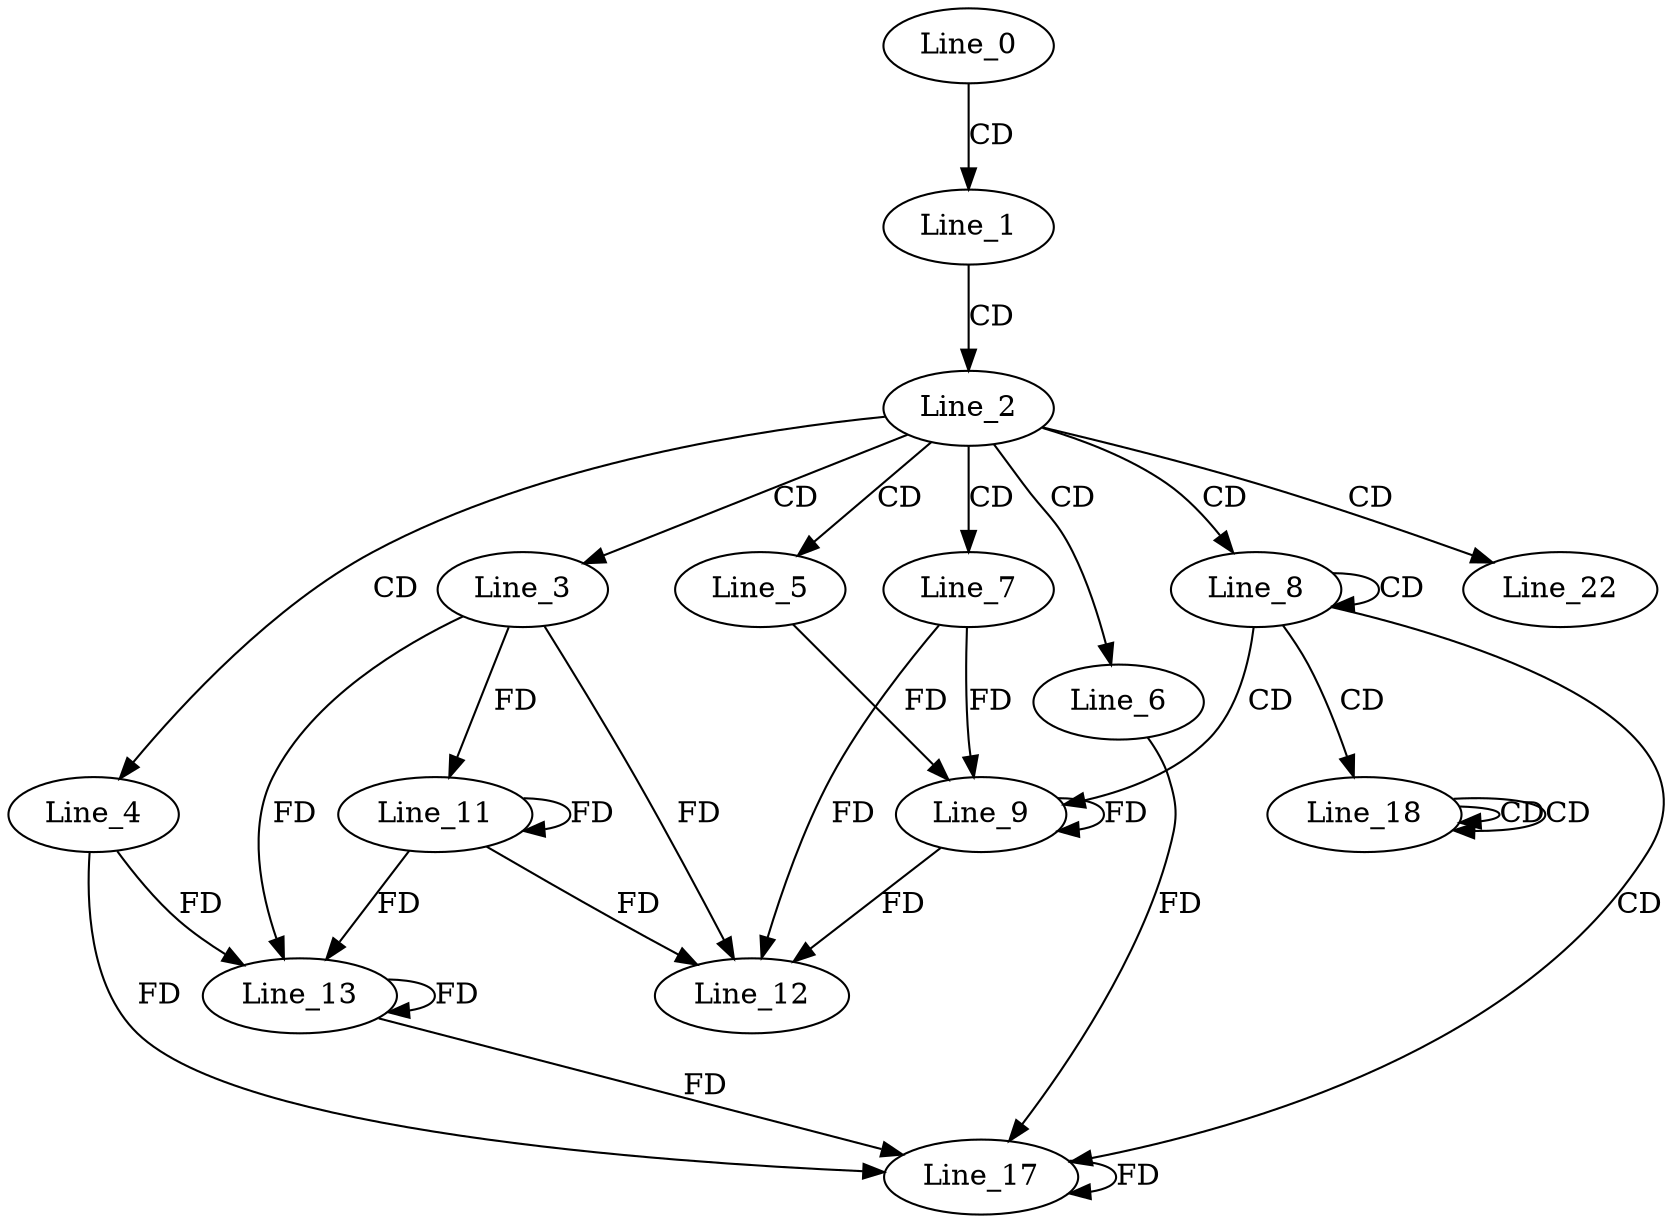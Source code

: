 digraph G {
  Line_0;
  Line_1;
  Line_2;
  Line_3;
  Line_4;
  Line_5;
  Line_6;
  Line_7;
  Line_8;
  Line_9;
  Line_9;
  Line_11;
  Line_11;
  Line_12;
  Line_12;
  Line_12;
  Line_13;
  Line_13;
  Line_17;
  Line_17;
  Line_18;
  Line_18;
  Line_18;
  Line_22;
  Line_0 -> Line_1 [ label="CD" ];
  Line_1 -> Line_2 [ label="CD" ];
  Line_2 -> Line_3 [ label="CD" ];
  Line_2 -> Line_4 [ label="CD" ];
  Line_2 -> Line_5 [ label="CD" ];
  Line_2 -> Line_6 [ label="CD" ];
  Line_2 -> Line_7 [ label="CD" ];
  Line_2 -> Line_8 [ label="CD" ];
  Line_8 -> Line_8 [ label="CD" ];
  Line_8 -> Line_9 [ label="CD" ];
  Line_9 -> Line_9 [ label="FD" ];
  Line_7 -> Line_9 [ label="FD" ];
  Line_5 -> Line_9 [ label="FD" ];
  Line_11 -> Line_11 [ label="FD" ];
  Line_3 -> Line_11 [ label="FD" ];
  Line_11 -> Line_12 [ label="FD" ];
  Line_3 -> Line_12 [ label="FD" ];
  Line_9 -> Line_12 [ label="FD" ];
  Line_7 -> Line_12 [ label="FD" ];
  Line_13 -> Line_13 [ label="FD" ];
  Line_4 -> Line_13 [ label="FD" ];
  Line_11 -> Line_13 [ label="FD" ];
  Line_3 -> Line_13 [ label="FD" ];
  Line_8 -> Line_17 [ label="CD" ];
  Line_17 -> Line_17 [ label="FD" ];
  Line_6 -> Line_17 [ label="FD" ];
  Line_13 -> Line_17 [ label="FD" ];
  Line_4 -> Line_17 [ label="FD" ];
  Line_8 -> Line_18 [ label="CD" ];
  Line_18 -> Line_18 [ label="CD" ];
  Line_18 -> Line_18 [ label="CD" ];
  Line_2 -> Line_22 [ label="CD" ];
}
